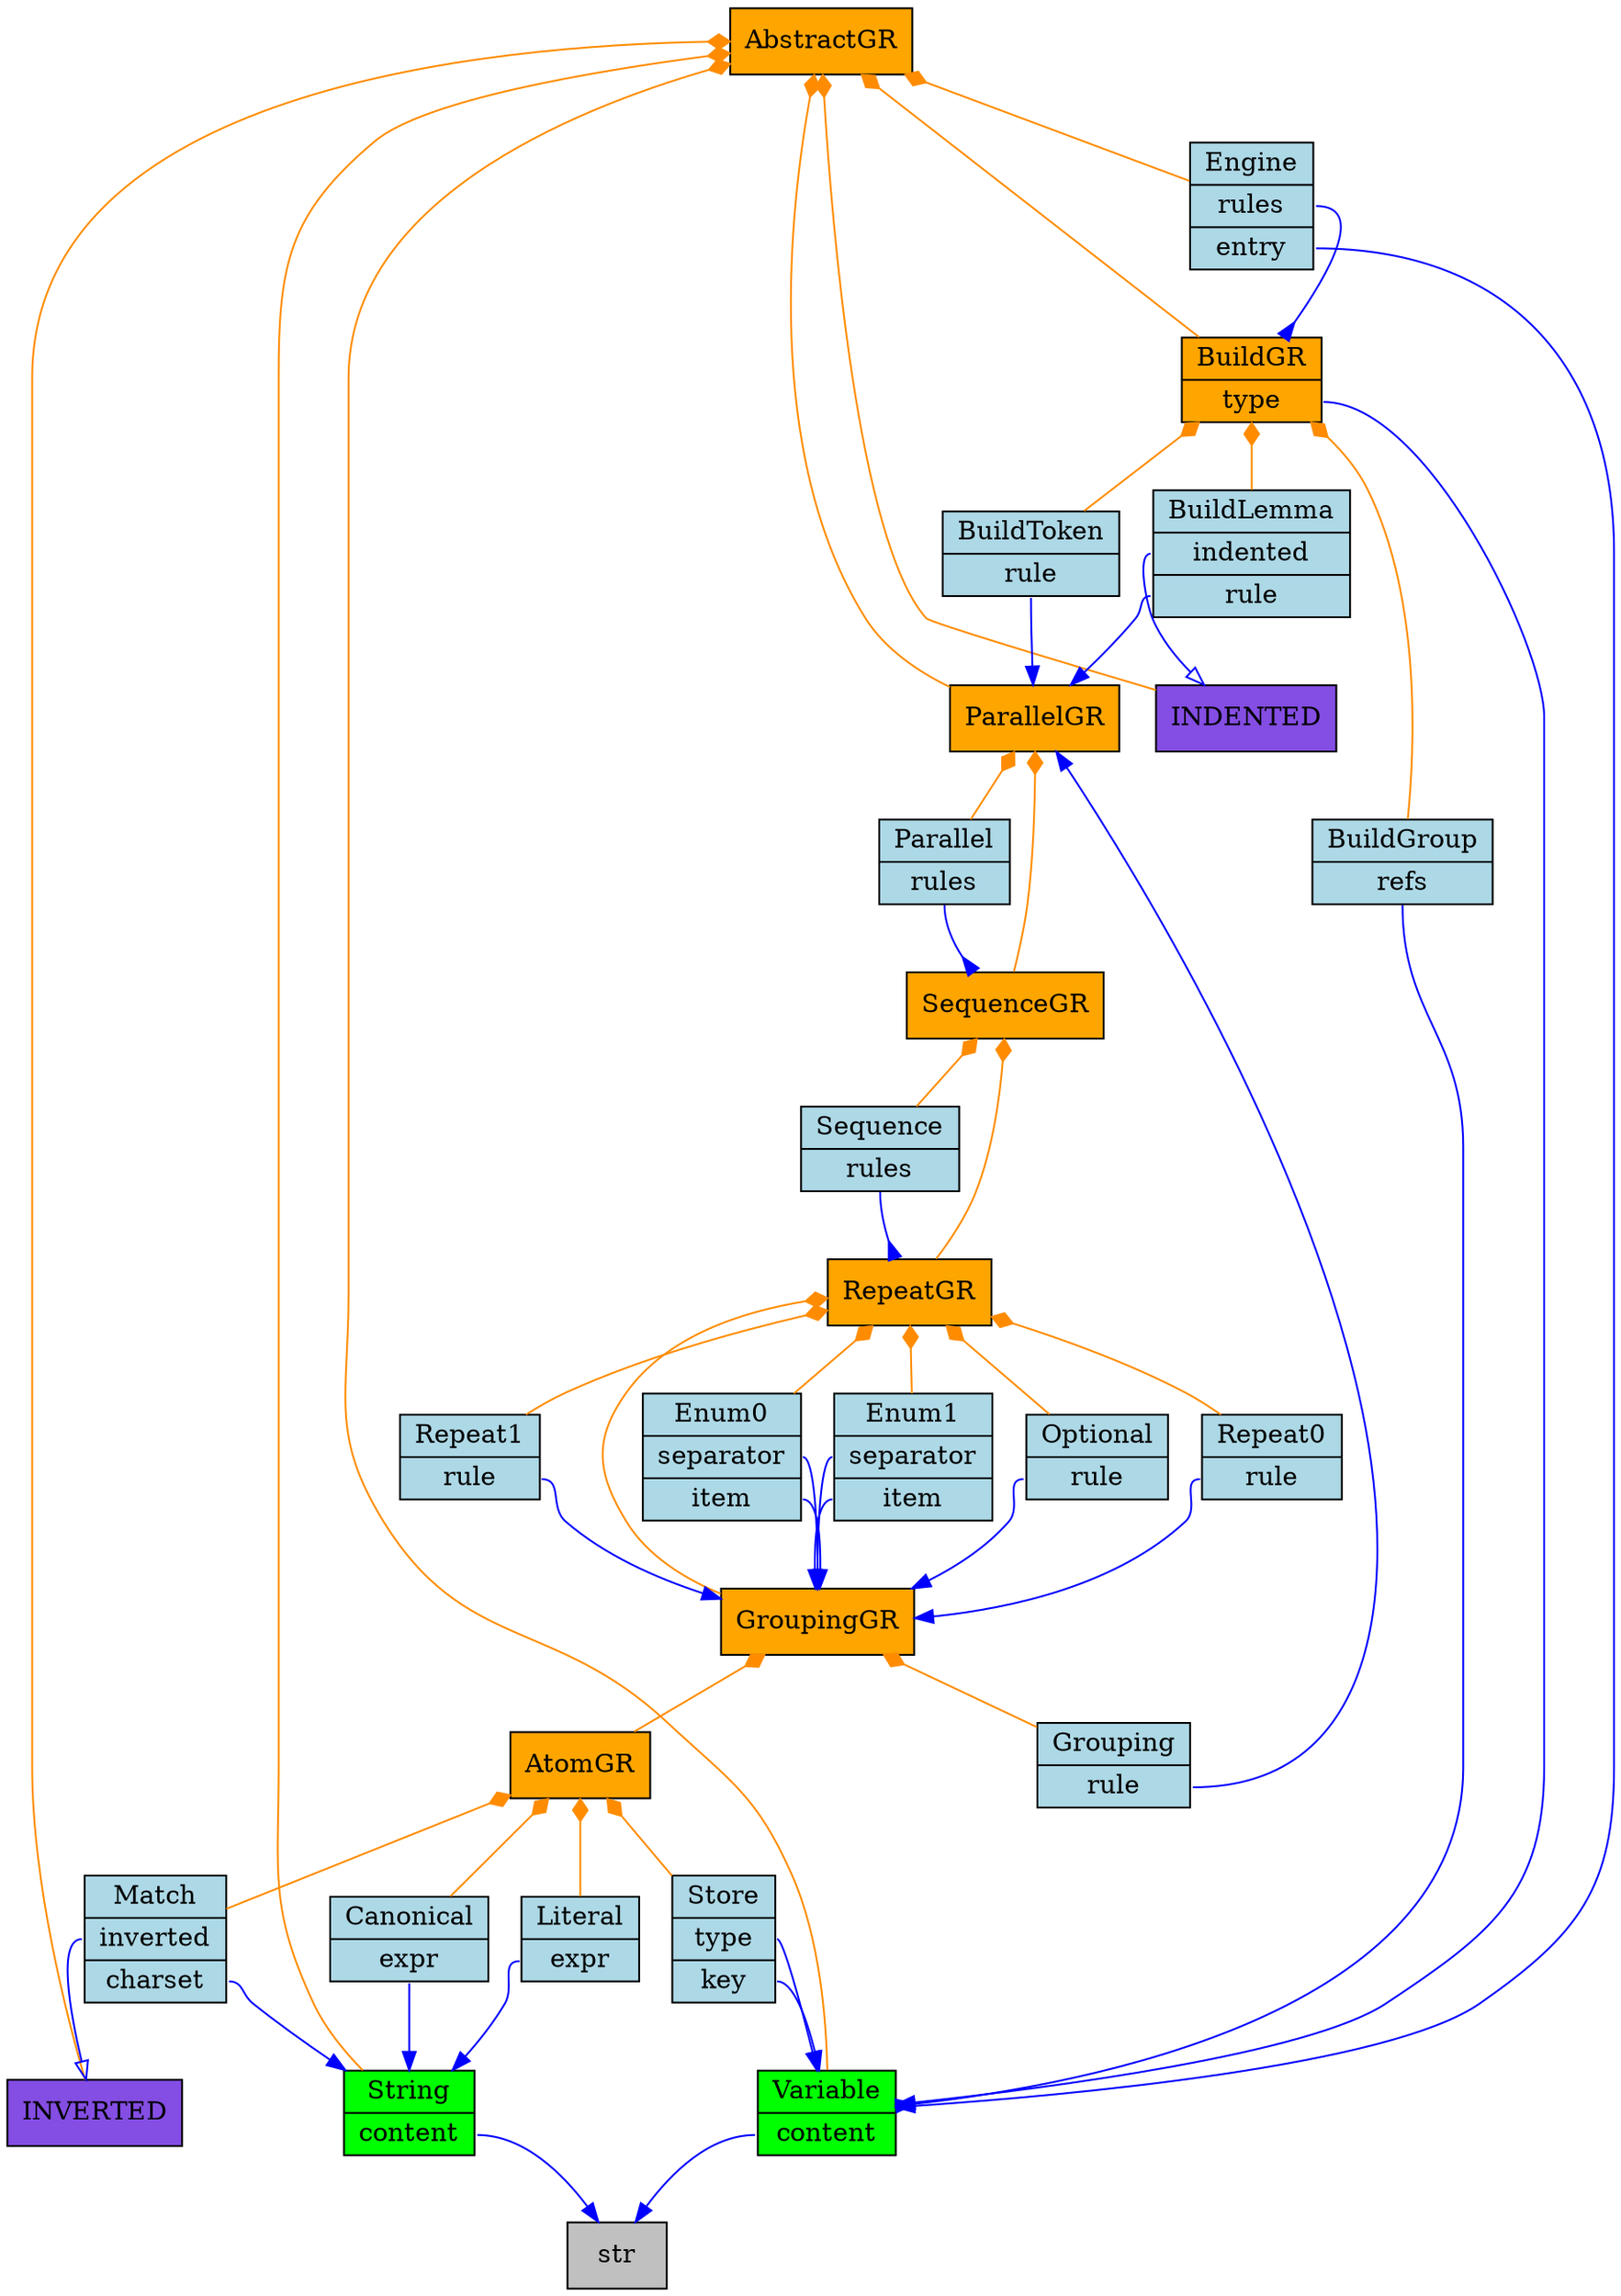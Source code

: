 digraph {
	AbstractGR [label="{ <> AbstractGR  }" fillcolor=orange shape=record style=filled]
	str [label=str fillcolor=gray shape=rect style=filled]
	_Indented [label=INDENTED fillcolor="#844de3" shape=rect style=filled]
	_Inverted [label=INVERTED fillcolor="#844de3" shape=rect style=filled]
	String [label="{ <> String | <content> content  }" fillcolor=lime shape=record style=filled]
	Variable [label="{ <> Variable | <content> content  }" fillcolor=lime shape=record style=filled]
	Engine [label="{ <> Engine | <rules> rules  | <entry> entry  }" fillcolor=lightblue shape=record style=filled]
	BuildGR [label="{ <> BuildGR | <type> type  }" fillcolor=orange shape=record style=filled]
	ParallelGR [label="{ <> ParallelGR  }" fillcolor=orange shape=record style=filled]
	BuildGroup [label="{ <> BuildGroup | <refs> refs  }" fillcolor=lightblue shape=record style=filled]
	BuildLemma [label="{ <> BuildLemma | <indented> indented  | <rule> rule  }" fillcolor=lightblue shape=record style=filled]
	BuildToken [label="{ <> BuildToken | <rule> rule  }" fillcolor=lightblue shape=record style=filled]
	Parallel [label="{ <> Parallel | <rules> rules  }" fillcolor=lightblue shape=record style=filled]
	SequenceGR [label="{ <> SequenceGR  }" fillcolor=orange shape=record style=filled]
	Sequence [label="{ <> Sequence | <rules> rules  }" fillcolor=lightblue shape=record style=filled]
	RepeatGR [label="{ <> RepeatGR  }" fillcolor=orange shape=record style=filled]
	Enum0 [label="{ <> Enum0 | <separator> separator  | <item> item  }" fillcolor=lightblue shape=record style=filled]
	Enum1 [label="{ <> Enum1 | <separator> separator  | <item> item  }" fillcolor=lightblue shape=record style=filled]
	Optional [label="{ <> Optional | <rule> rule  }" fillcolor=lightblue shape=record style=filled]
	Repeat0 [label="{ <> Repeat0 | <rule> rule  }" fillcolor=lightblue shape=record style=filled]
	Repeat1 [label="{ <> Repeat1 | <rule> rule  }" fillcolor=lightblue shape=record style=filled]
	GroupingGR [label="{ <> GroupingGR  }" fillcolor=orange shape=record style=filled]
	Grouping [label="{ <> Grouping | <rule> rule  }" fillcolor=lightblue shape=record style=filled]
	AtomGR [label="{ <> AtomGR  }" fillcolor=orange shape=record style=filled]
	Canonical [label="{ <> Canonical | <expr> expr  }" fillcolor=lightblue shape=record style=filled]
	Literal [label="{ <> Literal | <expr> expr  }" fillcolor=lightblue shape=record style=filled]
	Match [label="{ <> Match | <inverted> inverted  | <charset> charset  }" fillcolor=lightblue shape=record style=filled]
	Store [label="{ <> Store | <type> type  | <key> key  }" fillcolor=lightblue shape=record style=filled]
	AbstractGR -> _Indented [arrowtail=diamond color=darkorange dir=back]
	AbstractGR -> _Inverted [arrowtail=diamond color=darkorange dir=back]
	AbstractGR -> String [arrowtail=diamond color=darkorange dir=back]
	AbstractGR -> Variable [arrowtail=diamond color=darkorange dir=back]
	AbstractGR -> Engine [arrowtail=diamond color=darkorange dir=back]
	AbstractGR -> BuildGR [arrowtail=diamond color=darkorange dir=back]
	AbstractGR -> ParallelGR [arrowtail=diamond color=darkorange dir=back]
	String:content -> str [arrowhead=normal color=blue]
	Variable:content -> str [arrowhead=normal color=blue]
	Engine:entry -> Variable [arrowhead=normal color=blue]
	Engine:rules -> BuildGR [arrowhead=inv color=blue]
	BuildGR -> BuildGroup [arrowtail=diamond color=darkorange dir=back]
	BuildGR -> BuildLemma [arrowtail=diamond color=darkorange dir=back]
	BuildGR -> BuildToken [arrowtail=diamond color=darkorange dir=back]
	BuildGR:type -> Variable [arrowhead=normal color=blue]
	ParallelGR -> Parallel [arrowtail=diamond color=darkorange dir=back]
	ParallelGR -> SequenceGR [arrowtail=diamond color=darkorange dir=back]
	BuildGroup:refs -> Variable [arrowhead=inv color=blue]
	BuildLemma:indented -> _Indented [arrowhead=onormal color=blue]
	BuildLemma:rule -> ParallelGR [arrowhead=normal color=blue]
	BuildToken:rule -> ParallelGR [arrowhead=normal color=blue]
	Parallel:rules -> SequenceGR [arrowhead=inv color=blue]
	SequenceGR -> Sequence [arrowtail=diamond color=darkorange dir=back]
	SequenceGR -> RepeatGR [arrowtail=diamond color=darkorange dir=back]
	Sequence:rules -> RepeatGR [arrowhead=inv color=blue]
	RepeatGR -> Enum0 [arrowtail=diamond color=darkorange dir=back]
	RepeatGR -> Enum1 [arrowtail=diamond color=darkorange dir=back]
	RepeatGR -> Optional [arrowtail=diamond color=darkorange dir=back]
	RepeatGR -> Repeat0 [arrowtail=diamond color=darkorange dir=back]
	RepeatGR -> Repeat1 [arrowtail=diamond color=darkorange dir=back]
	RepeatGR -> GroupingGR [arrowtail=diamond color=darkorange dir=back]
	Enum0:item -> GroupingGR [arrowhead=normal color=blue]
	Enum0:separator -> GroupingGR [arrowhead=normal color=blue]
	Enum1:item -> GroupingGR [arrowhead=normal color=blue]
	Enum1:separator -> GroupingGR [arrowhead=normal color=blue]
	Optional:rule -> GroupingGR [arrowhead=normal color=blue]
	Repeat0:rule -> GroupingGR [arrowhead=normal color=blue]
	Repeat1:rule -> GroupingGR [arrowhead=normal color=blue]
	GroupingGR -> Grouping [arrowtail=diamond color=darkorange dir=back]
	GroupingGR -> AtomGR [arrowtail=diamond color=darkorange dir=back]
	Grouping:rule -> ParallelGR [arrowhead=normal color=blue]
	AtomGR -> Canonical [arrowtail=diamond color=darkorange dir=back]
	AtomGR -> Literal [arrowtail=diamond color=darkorange dir=back]
	AtomGR -> Match [arrowtail=diamond color=darkorange dir=back]
	AtomGR -> Store [arrowtail=diamond color=darkorange dir=back]
	Canonical:expr -> String [arrowhead=normal color=blue]
	Literal:expr -> String [arrowhead=normal color=blue]
	Match:charset -> String [arrowhead=normal color=blue]
	Match:inverted -> _Inverted [arrowhead=onormal color=blue]
	Store:key -> Variable [arrowhead=normal color=blue]
	Store:type -> Variable [arrowhead=normal color=blue]
}
